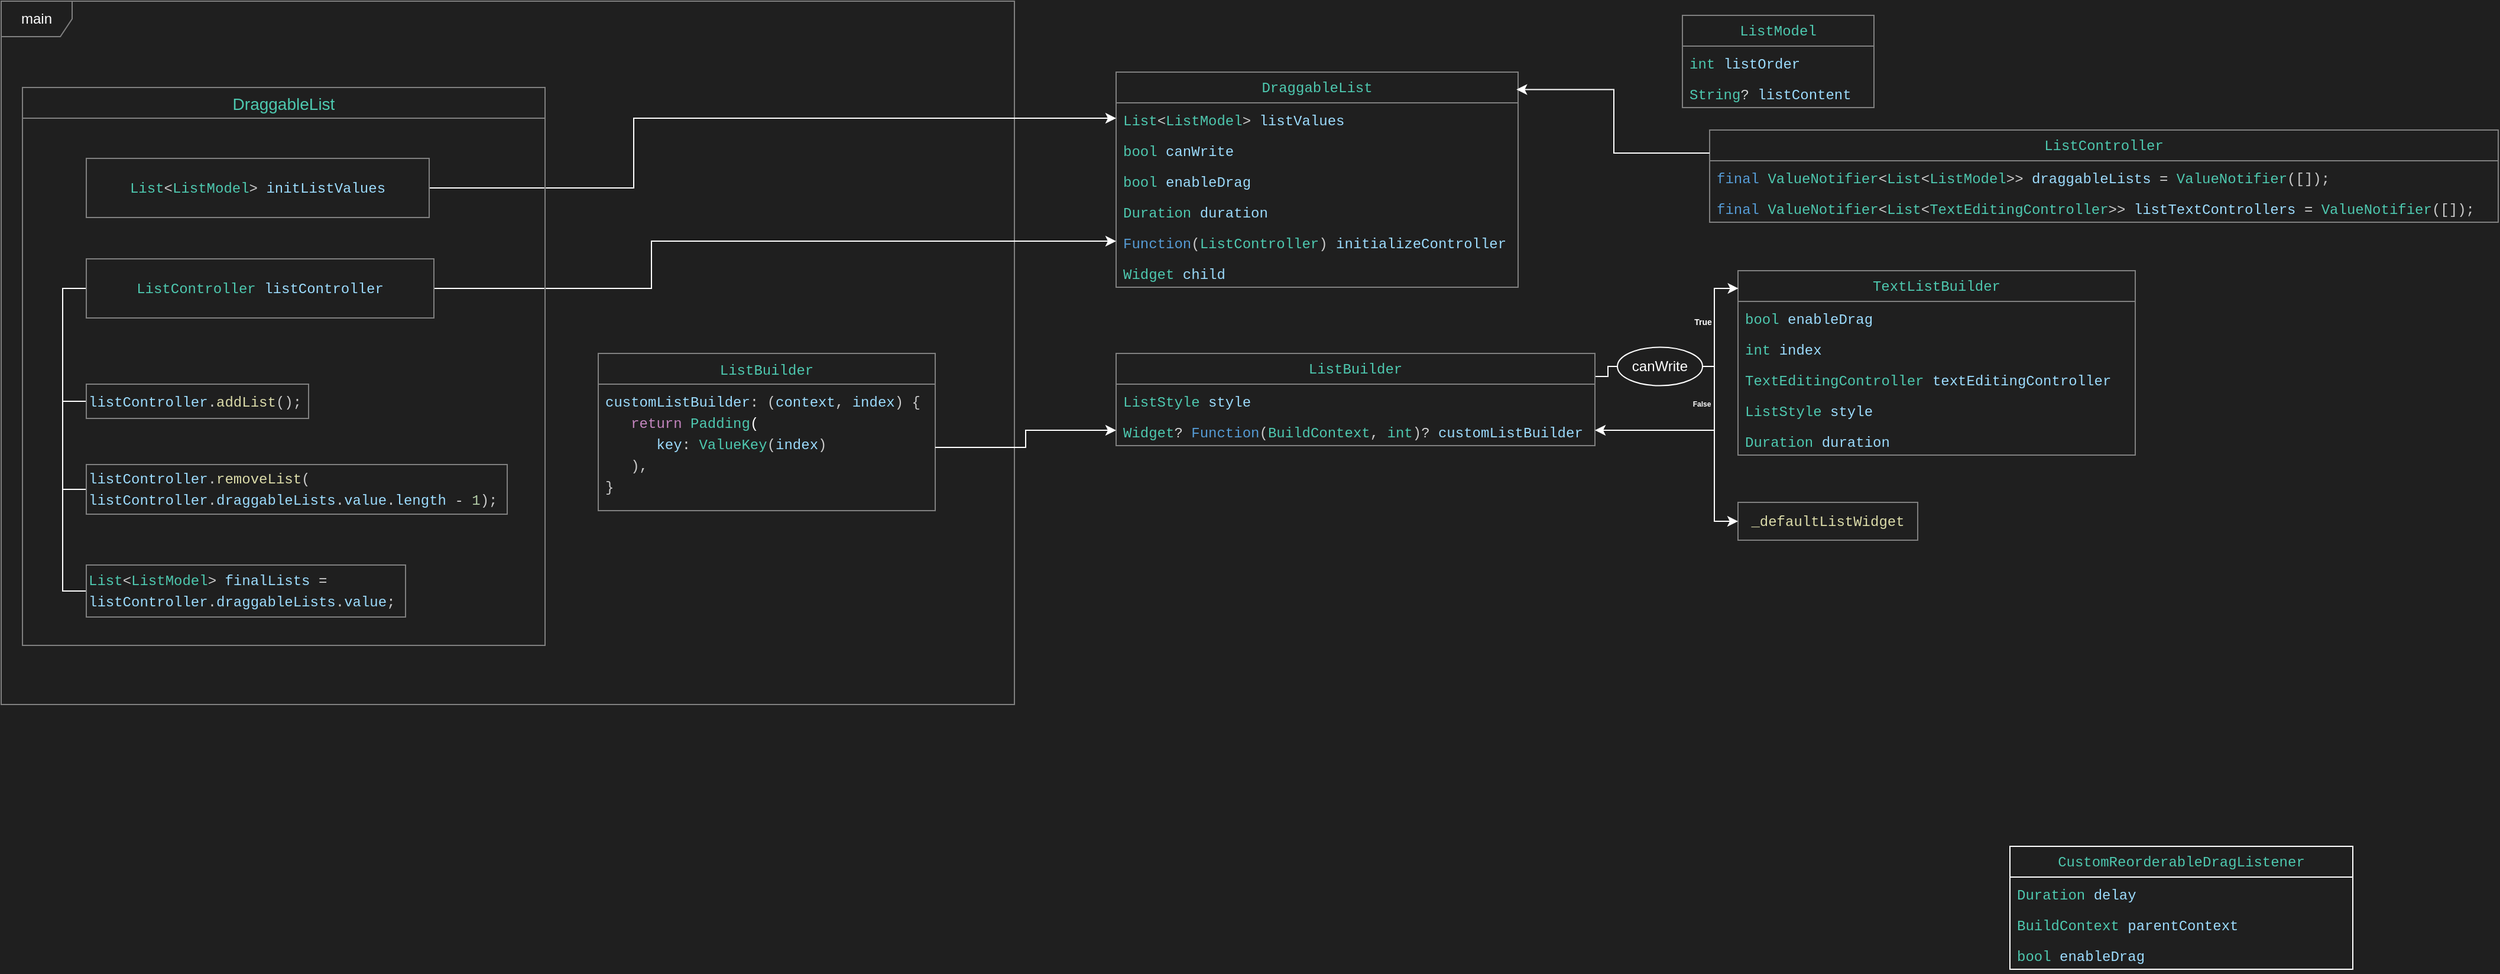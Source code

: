 <mxfile version="26.0.11">
  <diagram name="페이지-1" id="3EGuzrfkJuFash29iqZh">
    <mxGraphModel dx="2190" dy="864" grid="0" gridSize="10" guides="1" tooltips="1" connect="1" arrows="1" fold="1" page="1" pageScale="1" pageWidth="827" pageHeight="1169" background="light-dark(#1f1f1f, #121212)" math="0" shadow="0">
      <root>
        <mxCell id="0" />
        <mxCell id="1" parent="0" />
        <mxCell id="egEPkAXpUtNOVQftQJcz-23" value="&lt;div style=&quot;color: rgb(204, 204, 204); background-color: rgb(31, 31, 31); font-family: Menlo, Monaco, &amp;quot;Courier New&amp;quot;, monospace; line-height: 18px; white-space: pre;&quot;&gt;&lt;span style=&quot;color: #4ec9b0;&quot;&gt;DraggableList&lt;/span&gt;&lt;/div&gt;" style="swimlane;fontStyle=0;childLayout=stackLayout;horizontal=1;startSize=26;fillColor=none;horizontalStack=0;resizeParent=1;resizeParentMax=0;resizeLast=0;collapsible=1;marginBottom=0;whiteSpace=wrap;html=1;strokeColor=light-dark(#808080,#EDEDED);" parent="1" vertex="1">
          <mxGeometry x="547" y="87" width="340" height="182" as="geometry" />
        </mxCell>
        <mxCell id="egEPkAXpUtNOVQftQJcz-24" value="&lt;div style=&quot;color: rgb(204, 204, 204); background-color: rgb(31, 31, 31); font-family: Menlo, Monaco, &amp;quot;Courier New&amp;quot;, monospace; line-height: 18px; white-space: pre;&quot;&gt;&lt;span style=&quot;color: #4ec9b0;&quot;&gt;List&lt;/span&gt;&amp;lt;&lt;span style=&quot;color: #4ec9b0;&quot;&gt;ListModel&lt;/span&gt;&amp;gt; &lt;span style=&quot;color: #9cdcfe;&quot;&gt;listValues&lt;/span&gt;&lt;/div&gt;" style="text;strokeColor=none;fillColor=none;align=left;verticalAlign=top;spacingLeft=4;spacingRight=4;overflow=hidden;rotatable=0;points=[[0,0.5],[1,0.5]];portConstraint=eastwest;whiteSpace=wrap;html=1;" parent="egEPkAXpUtNOVQftQJcz-23" vertex="1">
          <mxGeometry y="26" width="340" height="26" as="geometry" />
        </mxCell>
        <mxCell id="egEPkAXpUtNOVQftQJcz-25" value="&lt;div style=&quot;color: rgb(204, 204, 204); background-color: rgb(31, 31, 31); font-family: Menlo, Monaco, &amp;quot;Courier New&amp;quot;, monospace; line-height: 18px; white-space: pre;&quot;&gt;&lt;span style=&quot;color: #4ec9b0;&quot;&gt;bool&lt;/span&gt; &lt;span style=&quot;color: #9cdcfe;&quot;&gt;canWrite&lt;/span&gt;&lt;/div&gt;" style="text;strokeColor=none;fillColor=none;align=left;verticalAlign=top;spacingLeft=4;spacingRight=4;overflow=hidden;rotatable=0;points=[[0,0.5],[1,0.5]];portConstraint=eastwest;whiteSpace=wrap;html=1;" parent="egEPkAXpUtNOVQftQJcz-23" vertex="1">
          <mxGeometry y="52" width="340" height="26" as="geometry" />
        </mxCell>
        <mxCell id="egEPkAXpUtNOVQftQJcz-29" value="&lt;div style=&quot;color: rgb(204, 204, 204); background-color: rgb(31, 31, 31); font-family: Menlo, Monaco, &amp;quot;Courier New&amp;quot;, monospace; line-height: 18px; white-space: pre;&quot;&gt;&lt;span style=&quot;color: rgb(78, 201, 176);&quot;&gt;bool&lt;/span&gt; &lt;span style=&quot;color: rgb(156, 220, 254);&quot;&gt;enableDrag&lt;/span&gt;&lt;/div&gt;" style="text;strokeColor=none;fillColor=none;align=left;verticalAlign=top;spacingLeft=4;spacingRight=4;overflow=hidden;rotatable=0;points=[[0,0.5],[1,0.5]];portConstraint=eastwest;whiteSpace=wrap;html=1;" parent="egEPkAXpUtNOVQftQJcz-23" vertex="1">
          <mxGeometry y="78" width="340" height="26" as="geometry" />
        </mxCell>
        <mxCell id="egEPkAXpUtNOVQftQJcz-28" value="&lt;div style=&quot;color: rgb(204, 204, 204); background-color: rgb(31, 31, 31); font-family: Menlo, Monaco, &amp;quot;Courier New&amp;quot;, monospace; line-height: 18px; white-space: pre;&quot;&gt;&lt;span style=&quot;color: rgb(78, 201, 176);&quot;&gt;Duration&lt;/span&gt; &lt;span style=&quot;color: rgb(156, 220, 254);&quot;&gt;duration&lt;/span&gt;&lt;/div&gt;" style="text;strokeColor=none;fillColor=none;align=left;verticalAlign=top;spacingLeft=4;spacingRight=4;overflow=hidden;rotatable=0;points=[[0,0.5],[1,0.5]];portConstraint=eastwest;whiteSpace=wrap;html=1;" parent="egEPkAXpUtNOVQftQJcz-23" vertex="1">
          <mxGeometry y="104" width="340" height="26" as="geometry" />
        </mxCell>
        <mxCell id="egEPkAXpUtNOVQftQJcz-32" value="&lt;div style=&quot;color: rgb(204, 204, 204); background-color: rgb(31, 31, 31); font-family: Menlo, Monaco, &amp;quot;Courier New&amp;quot;, monospace; line-height: 18px; white-space: pre;&quot;&gt;&lt;span style=&quot;color: #569cd6;&quot;&gt;Function&lt;/span&gt;(&lt;span style=&quot;color: #4ec9b0;&quot;&gt;ListController&lt;/span&gt;) &lt;span style=&quot;color: #9cdcfe;&quot;&gt;initializeController&lt;/span&gt;&lt;/div&gt;" style="text;strokeColor=none;fillColor=none;align=left;verticalAlign=top;spacingLeft=4;spacingRight=4;overflow=hidden;rotatable=0;points=[[0,0.5],[1,0.5]];portConstraint=eastwest;whiteSpace=wrap;html=1;" parent="egEPkAXpUtNOVQftQJcz-23" vertex="1">
          <mxGeometry y="130" width="340" height="26" as="geometry" />
        </mxCell>
        <mxCell id="egEPkAXpUtNOVQftQJcz-31" value="&lt;div style=&quot;color: rgb(204, 204, 204); background-color: rgb(31, 31, 31); font-family: Menlo, Monaco, &amp;quot;Courier New&amp;quot;, monospace; line-height: 18px; white-space: pre;&quot;&gt;&lt;span style=&quot;color: #4ec9b0;&quot;&gt;Widget&lt;/span&gt; &lt;span style=&quot;color: #9cdcfe;&quot;&gt;child&lt;/span&gt;&lt;/div&gt;" style="text;strokeColor=none;fillColor=none;align=left;verticalAlign=top;spacingLeft=4;spacingRight=4;overflow=hidden;rotatable=0;points=[[0,0.5],[1,0.5]];portConstraint=eastwest;whiteSpace=wrap;html=1;" parent="egEPkAXpUtNOVQftQJcz-23" vertex="1">
          <mxGeometry y="156" width="340" height="26" as="geometry" />
        </mxCell>
        <mxCell id="egEPkAXpUtNOVQftQJcz-34" value="&lt;div style=&quot;color: rgb(204, 204, 204); background-color: rgb(31, 31, 31); font-family: Menlo, Monaco, &amp;quot;Courier New&amp;quot;, monospace; line-height: 18px; white-space: pre;&quot;&gt;&lt;div style=&quot;line-height: 18px;&quot;&gt;&lt;span style=&quot;color: #4ec9b0;&quot;&gt;ListController&lt;/span&gt;&lt;/div&gt;&lt;/div&gt;" style="swimlane;fontStyle=0;childLayout=stackLayout;horizontal=1;startSize=26;fillColor=none;horizontalStack=0;resizeParent=1;resizeParentMax=0;resizeLast=0;collapsible=1;marginBottom=0;whiteSpace=wrap;html=1;strokeColor=light-dark(#808080,#EDEDED);" parent="1" vertex="1">
          <mxGeometry x="1049" y="136" width="667" height="78" as="geometry" />
        </mxCell>
        <mxCell id="egEPkAXpUtNOVQftQJcz-35" value="&lt;div style=&quot;color: rgb(204, 204, 204); background-color: rgb(31, 31, 31); font-family: Menlo, Monaco, &amp;quot;Courier New&amp;quot;, monospace; line-height: 18px; white-space: pre;&quot;&gt;&lt;div style=&quot;line-height: 18px;&quot;&gt;&lt;span style=&quot;color: #569cd6;&quot;&gt;final&lt;/span&gt; &lt;span style=&quot;color: #4ec9b0;&quot;&gt;ValueNotifier&lt;/span&gt;&amp;lt;&lt;span style=&quot;color: #4ec9b0;&quot;&gt;List&lt;/span&gt;&amp;lt;&lt;span style=&quot;color: #4ec9b0;&quot;&gt;ListModel&lt;/span&gt;&amp;gt;&amp;gt; &lt;span style=&quot;color: #9cdcfe;&quot;&gt;draggableLists&lt;/span&gt; &lt;span style=&quot;color: #d4d4d4;&quot;&gt;=&lt;/span&gt; &lt;span style=&quot;color: #4ec9b0;&quot;&gt;ValueNotifier&lt;/span&gt;([]);&lt;/div&gt;&lt;/div&gt;" style="text;strokeColor=none;fillColor=none;align=left;verticalAlign=top;spacingLeft=4;spacingRight=4;overflow=hidden;rotatable=0;points=[[0,0.5],[1,0.5]];portConstraint=eastwest;whiteSpace=wrap;html=1;" parent="egEPkAXpUtNOVQftQJcz-34" vertex="1">
          <mxGeometry y="26" width="667" height="26" as="geometry" />
        </mxCell>
        <mxCell id="egEPkAXpUtNOVQftQJcz-40" value="&lt;div style=&quot;color: rgb(204, 204, 204); background-color: rgb(31, 31, 31); font-family: Menlo, Monaco, &amp;quot;Courier New&amp;quot;, monospace; line-height: 18px; white-space: pre;&quot;&gt;&lt;div style=&quot;line-height: 18px;&quot;&gt;&lt;span style=&quot;color: #569cd6;&quot;&gt;final&lt;/span&gt; &lt;span style=&quot;color: #4ec9b0;&quot;&gt;ValueNotifier&lt;/span&gt;&amp;lt;&lt;span style=&quot;color: #4ec9b0;&quot;&gt;List&lt;/span&gt;&amp;lt;&lt;span style=&quot;color: #4ec9b0;&quot;&gt;TextEditingController&lt;/span&gt;&amp;gt;&amp;gt; &lt;span style=&quot;color: #9cdcfe;&quot;&gt;listTextControllers&lt;/span&gt; &lt;span style=&quot;color: #d4d4d4;&quot;&gt;=&lt;/span&gt; &lt;span style=&quot;color: #4ec9b0;&quot;&gt;ValueNotifier&lt;/span&gt;([]);&lt;/div&gt;&lt;/div&gt;" style="text;strokeColor=none;fillColor=none;align=left;verticalAlign=top;spacingLeft=4;spacingRight=4;overflow=hidden;rotatable=0;points=[[0,0.5],[1,0.5]];portConstraint=eastwest;whiteSpace=wrap;html=1;" parent="egEPkAXpUtNOVQftQJcz-34" vertex="1">
          <mxGeometry y="52" width="667" height="26" as="geometry" />
        </mxCell>
        <mxCell id="Crnecr3H5-sMlmbV3X7U-125" style="edgeStyle=orthogonalEdgeStyle;rounded=0;orthogonalLoop=1;jettySize=auto;html=1;exitX=1;exitY=0.25;exitDx=0;exitDy=0;entryX=0;entryY=0.5;entryDx=0;entryDy=0;strokeColor=#FFFFFF;endArrow=none;startFill=0;" edge="1" parent="1" source="Crnecr3H5-sMlmbV3X7U-1">
          <mxGeometry relative="1" as="geometry">
            <mxPoint x="975" y="336" as="targetPoint" />
            <Array as="points">
              <mxPoint x="963" y="344" />
              <mxPoint x="963" y="336" />
            </Array>
          </mxGeometry>
        </mxCell>
        <mxCell id="Crnecr3H5-sMlmbV3X7U-1" value="&lt;div style=&quot;background-color: rgb(31, 31, 31); font-family: Menlo, Monaco, &amp;quot;Courier New&amp;quot;, monospace; line-height: 18px; white-space: pre; color: rgb(204, 204, 204);&quot;&gt;&lt;font color=&quot;#4ec9b0&quot;&gt;ListBuilder&lt;/font&gt;&lt;/div&gt;" style="swimlane;fontStyle=0;childLayout=stackLayout;horizontal=1;startSize=26;fillColor=none;horizontalStack=0;resizeParent=1;resizeParentMax=0;resizeLast=0;collapsible=1;marginBottom=0;whiteSpace=wrap;html=1;strokeColor=light-dark(#808080,#EDEDED);" vertex="1" parent="1">
          <mxGeometry x="547" y="325" width="405" height="78" as="geometry" />
        </mxCell>
        <mxCell id="Crnecr3H5-sMlmbV3X7U-2" value="&lt;div style=&quot;color: rgb(204, 204, 204); background-color: rgb(31, 31, 31); font-family: Menlo, Monaco, &amp;quot;Courier New&amp;quot;, monospace; line-height: 18px; white-space: pre;&quot;&gt;&lt;div style=&quot;line-height: 18px;&quot;&gt;&lt;span style=&quot;color: #4ec9b0;&quot;&gt;ListStyle&lt;/span&gt; &lt;span style=&quot;color: #9cdcfe;&quot;&gt;style&lt;/span&gt;&lt;/div&gt;&lt;/div&gt;" style="text;strokeColor=none;fillColor=none;align=left;verticalAlign=top;spacingLeft=4;spacingRight=4;overflow=hidden;rotatable=0;points=[[0,0.5],[1,0.5]];portConstraint=eastwest;whiteSpace=wrap;html=1;" vertex="1" parent="Crnecr3H5-sMlmbV3X7U-1">
          <mxGeometry y="26" width="405" height="26" as="geometry" />
        </mxCell>
        <mxCell id="Crnecr3H5-sMlmbV3X7U-3" value="&lt;div style=&quot;color: rgb(204, 204, 204); background-color: rgb(31, 31, 31); font-family: Menlo, Monaco, &amp;quot;Courier New&amp;quot;, monospace; line-height: 18px; white-space: pre;&quot;&gt;&lt;div style=&quot;line-height: 18px;&quot;&gt;&lt;span style=&quot;color: #4ec9b0;&quot;&gt;Widget&lt;/span&gt;&lt;span style=&quot;color: #d4d4d4;&quot;&gt;?&lt;/span&gt; &lt;span style=&quot;color: #569cd6;&quot;&gt;Function&lt;/span&gt;(&lt;span style=&quot;color: #4ec9b0;&quot;&gt;BuildContext&lt;/span&gt;, &lt;span style=&quot;color: #4ec9b0;&quot;&gt;int&lt;/span&gt;)&lt;span style=&quot;color: #d4d4d4;&quot;&gt;?&lt;/span&gt; &lt;span style=&quot;color: #9cdcfe;&quot;&gt;customListBuilder&lt;/span&gt;&lt;/div&gt;&lt;/div&gt;" style="text;strokeColor=none;fillColor=none;align=left;verticalAlign=top;spacingLeft=4;spacingRight=4;overflow=hidden;rotatable=0;points=[[0,0.5],[1,0.5]];portConstraint=eastwest;whiteSpace=wrap;html=1;" vertex="1" parent="Crnecr3H5-sMlmbV3X7U-1">
          <mxGeometry y="52" width="405" height="26" as="geometry" />
        </mxCell>
        <mxCell id="Crnecr3H5-sMlmbV3X7U-8" value="&lt;div style=&quot;background-color: rgb(31, 31, 31); font-family: Menlo, Monaco, &amp;quot;Courier New&amp;quot;, monospace; line-height: 18px; white-space: pre; color: rgb(204, 204, 204);&quot;&gt;&lt;div style=&quot;line-height: 18px;&quot;&gt;&lt;span style=&quot;color: #4ec9b0;&quot;&gt;TextListBuilder&lt;/span&gt;&lt;/div&gt;&lt;/div&gt;" style="swimlane;fontStyle=0;childLayout=stackLayout;horizontal=1;startSize=26;fillColor=none;horizontalStack=0;resizeParent=1;resizeParentMax=0;resizeLast=0;collapsible=1;marginBottom=0;whiteSpace=wrap;html=1;strokeColor=light-dark(#808080,#EDEDED);" vertex="1" parent="1">
          <mxGeometry x="1073" y="255" width="336" height="156" as="geometry" />
        </mxCell>
        <mxCell id="Crnecr3H5-sMlmbV3X7U-9" value="&lt;div style=&quot;color: rgb(204, 204, 204); background-color: rgb(31, 31, 31); font-family: Menlo, Monaco, &amp;quot;Courier New&amp;quot;, monospace; line-height: 18px; white-space: pre;&quot;&gt;&lt;div style=&quot;line-height: 18px;&quot;&gt;&lt;div style=&quot;line-height: 18px;&quot;&gt;&lt;span style=&quot;color: #4ec9b0;&quot;&gt;bool&lt;/span&gt; &lt;span style=&quot;color: #9cdcfe;&quot;&gt;enableDrag&lt;/span&gt;&lt;/div&gt;&lt;/div&gt;&lt;/div&gt;" style="text;strokeColor=none;fillColor=none;align=left;verticalAlign=top;spacingLeft=4;spacingRight=4;overflow=hidden;rotatable=0;points=[[0,0.5],[1,0.5]];portConstraint=eastwest;whiteSpace=wrap;html=1;" vertex="1" parent="Crnecr3H5-sMlmbV3X7U-8">
          <mxGeometry y="26" width="336" height="26" as="geometry" />
        </mxCell>
        <mxCell id="Crnecr3H5-sMlmbV3X7U-12" value="&lt;div style=&quot;color: rgb(204, 204, 204); background-color: rgb(31, 31, 31); font-family: Menlo, Monaco, &amp;quot;Courier New&amp;quot;, monospace; line-height: 18px; white-space: pre;&quot;&gt;&lt;span style=&quot;color: #4ec9b0;&quot;&gt;int&lt;/span&gt; &lt;span style=&quot;color: #9cdcfe;&quot;&gt;index&lt;/span&gt;&lt;/div&gt;" style="text;strokeColor=none;fillColor=none;align=left;verticalAlign=top;spacingLeft=4;spacingRight=4;overflow=hidden;rotatable=0;points=[[0,0.5],[1,0.5]];portConstraint=eastwest;whiteSpace=wrap;html=1;" vertex="1" parent="Crnecr3H5-sMlmbV3X7U-8">
          <mxGeometry y="52" width="336" height="26" as="geometry" />
        </mxCell>
        <mxCell id="Crnecr3H5-sMlmbV3X7U-11" value="&lt;div style=&quot;color: rgb(204, 204, 204); background-color: rgb(31, 31, 31); font-family: Menlo, Monaco, &amp;quot;Courier New&amp;quot;, monospace; line-height: 18px; white-space: pre;&quot;&gt;&lt;span style=&quot;color: #4ec9b0;&quot;&gt;TextEditingController&lt;/span&gt; &lt;span style=&quot;color: #9cdcfe;&quot;&gt;textEditingController&lt;/span&gt;&lt;/div&gt;" style="text;strokeColor=none;fillColor=none;align=left;verticalAlign=top;spacingLeft=4;spacingRight=4;overflow=hidden;rotatable=0;points=[[0,0.5],[1,0.5]];portConstraint=eastwest;whiteSpace=wrap;html=1;" vertex="1" parent="Crnecr3H5-sMlmbV3X7U-8">
          <mxGeometry y="78" width="336" height="26" as="geometry" />
        </mxCell>
        <mxCell id="Crnecr3H5-sMlmbV3X7U-13" value="&lt;div style=&quot;color: rgb(204, 204, 204); background-color: rgb(31, 31, 31); font-family: Menlo, Monaco, &amp;quot;Courier New&amp;quot;, monospace; line-height: 18px; white-space: pre;&quot;&gt;&lt;span style=&quot;color: #4ec9b0;&quot;&gt;ListStyle&lt;/span&gt; &lt;span style=&quot;color: #9cdcfe;&quot;&gt;style&lt;/span&gt;&lt;/div&gt;" style="text;strokeColor=none;fillColor=none;align=left;verticalAlign=top;spacingLeft=4;spacingRight=4;overflow=hidden;rotatable=0;points=[[0,0.5],[1,0.5]];portConstraint=eastwest;whiteSpace=wrap;html=1;" vertex="1" parent="Crnecr3H5-sMlmbV3X7U-8">
          <mxGeometry y="104" width="336" height="26" as="geometry" />
        </mxCell>
        <mxCell id="Crnecr3H5-sMlmbV3X7U-10" value="&lt;div style=&quot;color: rgb(204, 204, 204); background-color: rgb(31, 31, 31); font-family: Menlo, Monaco, &amp;quot;Courier New&amp;quot;, monospace; line-height: 18px; white-space: pre;&quot;&gt;&lt;div style=&quot;line-height: 18px;&quot;&gt;&lt;div style=&quot;line-height: 18px;&quot;&gt;&lt;span style=&quot;color: #4ec9b0;&quot;&gt;Duration&lt;/span&gt; &lt;span style=&quot;color: #9cdcfe;&quot;&gt;duration&lt;/span&gt;&lt;/div&gt;&lt;/div&gt;&lt;/div&gt;" style="text;strokeColor=none;fillColor=none;align=left;verticalAlign=top;spacingLeft=4;spacingRight=4;overflow=hidden;rotatable=0;points=[[0,0.5],[1,0.5]];portConstraint=eastwest;whiteSpace=wrap;html=1;" vertex="1" parent="Crnecr3H5-sMlmbV3X7U-8">
          <mxGeometry y="130" width="336" height="26" as="geometry" />
        </mxCell>
        <mxCell id="Crnecr3H5-sMlmbV3X7U-17" value="&lt;span style=&quot;color: rgb(220, 220, 170); font-family: Menlo, Monaco, &amp;quot;Courier New&amp;quot;, monospace; white-space: pre; background-color: rgb(31, 31, 31);&quot;&gt;_defaultListWidget&lt;/span&gt;" style="html=1;whiteSpace=wrap;strokeColor=light-dark(#808080,#EDEDED);fillColor=light-dark(#1f1f1f, #ededed);" vertex="1" parent="1">
          <mxGeometry x="1073" y="451" width="152" height="32" as="geometry" />
        </mxCell>
        <mxCell id="Crnecr3H5-sMlmbV3X7U-18" value="&lt;div style=&quot;background-color: rgb(31, 31, 31); font-family: Menlo, Monaco, &amp;quot;Courier New&amp;quot;, monospace; line-height: 18px; white-space: pre; color: rgb(204, 204, 204);&quot;&gt;&lt;div style=&quot;line-height: 18px;&quot;&gt;&lt;span style=&quot;color: #4ec9b0;&quot;&gt;ListModel&lt;/span&gt;&lt;/div&gt;&lt;/div&gt;" style="swimlane;fontStyle=0;childLayout=stackLayout;horizontal=1;startSize=26;fillColor=none;horizontalStack=0;resizeParent=1;resizeParentMax=0;resizeLast=0;collapsible=1;marginBottom=0;whiteSpace=wrap;html=1;strokeColor=light-dark(#808080,#EDEDED);" vertex="1" parent="1">
          <mxGeometry x="1026" y="39" width="162" height="78" as="geometry" />
        </mxCell>
        <mxCell id="Crnecr3H5-sMlmbV3X7U-19" value="&lt;div style=&quot;color: rgb(204, 204, 204); background-color: rgb(31, 31, 31); font-family: Menlo, Monaco, &amp;quot;Courier New&amp;quot;, monospace; line-height: 18px; white-space: pre;&quot;&gt;&lt;div style=&quot;line-height: 18px;&quot;&gt;&lt;div style=&quot;line-height: 18px;&quot;&gt;&lt;span style=&quot;color: #4ec9b0;&quot;&gt;int&lt;/span&gt; &lt;span style=&quot;color: #9cdcfe;&quot;&gt;listOrder&lt;/span&gt;&lt;/div&gt;&lt;/div&gt;&lt;/div&gt;" style="text;strokeColor=none;fillColor=none;align=left;verticalAlign=top;spacingLeft=4;spacingRight=4;overflow=hidden;rotatable=0;points=[[0,0.5],[1,0.5]];portConstraint=eastwest;whiteSpace=wrap;html=1;" vertex="1" parent="Crnecr3H5-sMlmbV3X7U-18">
          <mxGeometry y="26" width="162" height="26" as="geometry" />
        </mxCell>
        <mxCell id="Crnecr3H5-sMlmbV3X7U-20" value="&lt;div style=&quot;color: rgb(204, 204, 204); background-color: rgb(31, 31, 31); font-family: Menlo, Monaco, &amp;quot;Courier New&amp;quot;, monospace; line-height: 18px; white-space: pre;&quot;&gt;&lt;div style=&quot;line-height: 18px;&quot;&gt;&lt;div style=&quot;line-height: 18px;&quot;&gt;&lt;span style=&quot;color: #4ec9b0;&quot;&gt;String&lt;/span&gt;&lt;span style=&quot;color: #d4d4d4;&quot;&gt;?&lt;/span&gt; &lt;span style=&quot;color: #9cdcfe;&quot;&gt;listContent&lt;/span&gt;&lt;/div&gt;&lt;/div&gt;&lt;/div&gt;" style="text;strokeColor=none;fillColor=none;align=left;verticalAlign=top;spacingLeft=4;spacingRight=4;overflow=hidden;rotatable=0;points=[[0,0.5],[1,0.5]];portConstraint=eastwest;whiteSpace=wrap;html=1;" vertex="1" parent="Crnecr3H5-sMlmbV3X7U-18">
          <mxGeometry y="52" width="162" height="26" as="geometry" />
        </mxCell>
        <mxCell id="Crnecr3H5-sMlmbV3X7U-21" value="&lt;div style=&quot;background-color: rgb(31, 31, 31); font-family: Menlo, Monaco, &amp;quot;Courier New&amp;quot;, monospace; line-height: 18px; white-space: pre; color: rgb(204, 204, 204);&quot;&gt;&lt;div style=&quot;line-height: 18px;&quot;&gt;&lt;span style=&quot;color: #4ec9b0;&quot;&gt;CustomReorderableDragListener&lt;/span&gt;&lt;/div&gt;&lt;/div&gt;" style="swimlane;fontStyle=0;childLayout=stackLayout;horizontal=1;startSize=26;fillColor=none;horizontalStack=0;resizeParent=1;resizeParentMax=0;resizeLast=0;collapsible=1;marginBottom=0;whiteSpace=wrap;html=1;strokeColor=light-dark(#ffffff, #ededed);" vertex="1" parent="1">
          <mxGeometry x="1303" y="742" width="290" height="104" as="geometry" />
        </mxCell>
        <mxCell id="Crnecr3H5-sMlmbV3X7U-22" value="&lt;div style=&quot;color: rgb(204, 204, 204); background-color: rgb(31, 31, 31); font-family: Menlo, Monaco, &amp;quot;Courier New&amp;quot;, monospace; line-height: 18px; white-space: pre;&quot;&gt;&lt;div style=&quot;line-height: 18px;&quot;&gt;&lt;div style=&quot;line-height: 18px;&quot;&gt;&lt;span style=&quot;color: #4ec9b0;&quot;&gt;Duration&lt;/span&gt; &lt;span style=&quot;color: #9cdcfe;&quot;&gt;delay&lt;/span&gt;&lt;/div&gt;&lt;/div&gt;&lt;/div&gt;" style="text;strokeColor=none;fillColor=none;align=left;verticalAlign=top;spacingLeft=4;spacingRight=4;overflow=hidden;rotatable=0;points=[[0,0.5],[1,0.5]];portConstraint=eastwest;whiteSpace=wrap;html=1;" vertex="1" parent="Crnecr3H5-sMlmbV3X7U-21">
          <mxGeometry y="26" width="290" height="26" as="geometry" />
        </mxCell>
        <mxCell id="Crnecr3H5-sMlmbV3X7U-24" value="&lt;div style=&quot;color: rgb(204, 204, 204); background-color: rgb(31, 31, 31); font-family: Menlo, Monaco, &amp;quot;Courier New&amp;quot;, monospace; line-height: 18px; white-space: pre;&quot;&gt;&lt;span style=&quot;color: #4ec9b0;&quot;&gt;BuildContext&lt;/span&gt; &lt;span style=&quot;color: #9cdcfe;&quot;&gt;parentContext&lt;/span&gt;&lt;/div&gt;" style="text;strokeColor=none;fillColor=none;align=left;verticalAlign=top;spacingLeft=4;spacingRight=4;overflow=hidden;rotatable=0;points=[[0,0.5],[1,0.5]];portConstraint=eastwest;whiteSpace=wrap;html=1;" vertex="1" parent="Crnecr3H5-sMlmbV3X7U-21">
          <mxGeometry y="52" width="290" height="26" as="geometry" />
        </mxCell>
        <mxCell id="Crnecr3H5-sMlmbV3X7U-23" value="&lt;div style=&quot;color: rgb(204, 204, 204); background-color: rgb(31, 31, 31); font-family: Menlo, Monaco, &amp;quot;Courier New&amp;quot;, monospace; line-height: 18px; white-space: pre;&quot;&gt;&lt;div style=&quot;line-height: 18px;&quot;&gt;&lt;div style=&quot;line-height: 18px;&quot;&gt;&lt;span style=&quot;color: #4ec9b0;&quot;&gt;bool&lt;/span&gt; &lt;span style=&quot;color: #9cdcfe;&quot;&gt;enableDrag&lt;/span&gt;&lt;/div&gt;&lt;/div&gt;&lt;/div&gt;" style="text;strokeColor=none;fillColor=none;align=left;verticalAlign=top;spacingLeft=4;spacingRight=4;overflow=hidden;rotatable=0;points=[[0,0.5],[1,0.5]];portConstraint=eastwest;whiteSpace=wrap;html=1;" vertex="1" parent="Crnecr3H5-sMlmbV3X7U-21">
          <mxGeometry y="78" width="290" height="26" as="geometry" />
        </mxCell>
        <mxCell id="Crnecr3H5-sMlmbV3X7U-28" value="&lt;font style=&quot;color: light-dark(rgb(255, 255, 255), rgb(237, 237, 237));&quot;&gt;main&lt;/font&gt;" style="shape=umlFrame;whiteSpace=wrap;html=1;pointerEvents=0;strokeColor=light-dark(#808080,#EDEDED);fillColor=light-dark(#1f1f1f, #ededed);" vertex="1" parent="1">
          <mxGeometry x="-396" y="27" width="857" height="595" as="geometry" />
        </mxCell>
        <mxCell id="Crnecr3H5-sMlmbV3X7U-47" value="&lt;span style=&quot;color: rgb(78, 201, 176); font-family: Menlo, Monaco, &amp;quot;Courier New&amp;quot;, monospace; font-weight: 400; white-space: pre; background-color: rgb(31, 31, 31);&quot;&gt;ListBuilder&lt;/span&gt;" style="swimlane;fontStyle=1;align=center;verticalAlign=top;childLayout=stackLayout;horizontal=1;startSize=26;horizontalStack=0;resizeParent=1;resizeParentMax=0;resizeLast=0;collapsible=1;marginBottom=0;whiteSpace=wrap;html=1;fillColor=light-dark(#1f1f1f, #ededed);strokeColor=light-dark(#808080,#EDEDED);" vertex="1" parent="1">
          <mxGeometry x="109" y="325" width="285" height="133" as="geometry" />
        </mxCell>
        <mxCell id="Crnecr3H5-sMlmbV3X7U-48" value="&lt;div style=&quot;font-family: Menlo, Monaco, &amp;quot;Courier New&amp;quot;, monospace; white-space: pre; background-color: rgb(31, 31, 31);&quot;&gt;&lt;div style=&quot;line-height: 18px;&quot;&gt;&lt;div style=&quot;color: light-dark(rgb(204, 204, 204), rgb(62, 62, 62));&quot;&gt;&lt;span style=&quot;color: rgb(156, 220, 254);&quot;&gt;customListBuilder&lt;/span&gt;&lt;span style=&quot;color: rgb(212, 212, 212);&quot;&gt;:&lt;/span&gt; (&lt;span style=&quot;color: rgb(156, 220, 254);&quot;&gt;context&lt;/span&gt;, &lt;span style=&quot;color: rgb(156, 220, 254);&quot;&gt;index&lt;/span&gt;) {&lt;/div&gt;&lt;div style=&quot;&quot;&gt;&lt;font color=&quot;#cccccc&quot;&gt;   &lt;/font&gt;&lt;span style=&quot;color: rgb(197, 134, 192);&quot;&gt;return&lt;/span&gt;&lt;font style=&quot;color: rgb(255, 255, 255);&quot;&gt; &lt;/font&gt;&lt;span style=&quot;color: rgb(78, 201, 176);&quot;&gt;Padding&lt;/span&gt;&lt;span style=&quot;color: rgb(78, 201, 176);&quot;&gt;&lt;font style=&quot;color: rgb(255, 255, 255);&quot;&gt;(&lt;/font&gt;&lt;/span&gt;&lt;/div&gt;&lt;div style=&quot;color: light-dark(rgb(204, 204, 204), rgb(62, 62, 62));&quot;&gt;&lt;span style=&quot;color: rgb(156, 220, 254);&quot;&gt;      key&lt;/span&gt;&lt;span style=&quot;color: rgb(212, 212, 212);&quot;&gt;:&lt;/span&gt; &lt;span style=&quot;color: rgb(78, 201, 176);&quot;&gt;ValueKey&lt;/span&gt;(&lt;span style=&quot;color: rgb(156, 220, 254);&quot;&gt;index&lt;/span&gt;)&lt;br&gt;   ),&lt;br&gt;}&lt;/div&gt;&lt;/div&gt;&lt;/div&gt;" style="text;strokeColor=none;fillColor=none;align=left;verticalAlign=top;spacingLeft=4;spacingRight=4;overflow=hidden;rotatable=0;points=[[0,0.5],[1,0.5]];portConstraint=eastwest;whiteSpace=wrap;html=1;" vertex="1" parent="Crnecr3H5-sMlmbV3X7U-47">
          <mxGeometry y="26" width="285" height="107" as="geometry" />
        </mxCell>
        <mxCell id="Crnecr3H5-sMlmbV3X7U-71" style="edgeStyle=orthogonalEdgeStyle;rounded=0;orthogonalLoop=1;jettySize=auto;html=1;exitX=0;exitY=0.5;exitDx=0;exitDy=0;entryX=0;entryY=0.5;entryDx=0;entryDy=0;strokeColor=light-dark(#ffffff, #ededed);endArrow=none;startFill=0;" edge="1" parent="1" source="Crnecr3H5-sMlmbV3X7U-53" target="Crnecr3H5-sMlmbV3X7U-64">
          <mxGeometry relative="1" as="geometry" />
        </mxCell>
        <mxCell id="Crnecr3H5-sMlmbV3X7U-72" style="edgeStyle=orthogonalEdgeStyle;rounded=0;orthogonalLoop=1;jettySize=auto;html=1;exitX=0;exitY=0.5;exitDx=0;exitDy=0;entryX=0;entryY=0.5;entryDx=0;entryDy=0;strokeColor=light-dark(#ffffff, #ededed);endArrow=none;startFill=0;" edge="1" parent="1" source="Crnecr3H5-sMlmbV3X7U-53" target="Crnecr3H5-sMlmbV3X7U-63">
          <mxGeometry relative="1" as="geometry" />
        </mxCell>
        <mxCell id="Crnecr3H5-sMlmbV3X7U-73" style="edgeStyle=orthogonalEdgeStyle;rounded=0;orthogonalLoop=1;jettySize=auto;html=1;exitX=0;exitY=0.5;exitDx=0;exitDy=0;entryX=0;entryY=0.5;entryDx=0;entryDy=0;strokeColor=#FFFFFF;endArrow=none;startFill=0;" edge="1" parent="1" source="Crnecr3H5-sMlmbV3X7U-53" target="Crnecr3H5-sMlmbV3X7U-65">
          <mxGeometry relative="1" as="geometry" />
        </mxCell>
        <mxCell id="Crnecr3H5-sMlmbV3X7U-90" style="edgeStyle=orthogonalEdgeStyle;rounded=0;orthogonalLoop=1;jettySize=auto;html=1;exitX=1;exitY=0.5;exitDx=0;exitDy=0;entryX=0;entryY=0.5;entryDx=0;entryDy=0;strokeColor=light-dark(#ffffff, #ededed);" edge="1" parent="1" source="Crnecr3H5-sMlmbV3X7U-53" target="egEPkAXpUtNOVQftQJcz-32">
          <mxGeometry relative="1" as="geometry">
            <Array as="points">
              <mxPoint x="154" y="270" />
              <mxPoint x="154" y="230" />
            </Array>
          </mxGeometry>
        </mxCell>
        <mxCell id="Crnecr3H5-sMlmbV3X7U-53" value="&lt;div style=&quot;color: rgb(204, 204, 204); background-color: rgb(31, 31, 31); font-family: Menlo, Monaco, &amp;quot;Courier New&amp;quot;, monospace; line-height: 18px; white-space: pre;&quot;&gt;&lt;span style=&quot;color: rgb(78, 201, 176);&quot;&gt;ListController&lt;/span&gt; &lt;span style=&quot;color: rgb(156, 220, 254);&quot;&gt;listController&lt;/span&gt;&lt;/div&gt;" style="html=1;whiteSpace=wrap;fillColor=light-dark(#1f1f1f, #ededed);strokeColor=light-dark(#808080,#EDEDED);" vertex="1" parent="1">
          <mxGeometry x="-324" y="245" width="294" height="50" as="geometry" />
        </mxCell>
        <mxCell id="Crnecr3H5-sMlmbV3X7U-89" style="edgeStyle=orthogonalEdgeStyle;rounded=0;orthogonalLoop=1;jettySize=auto;html=1;exitX=1;exitY=0.5;exitDx=0;exitDy=0;entryX=0;entryY=0.5;entryDx=0;entryDy=0;strokeColor=light-dark(#ffffff, #ededed);" edge="1" parent="1" source="Crnecr3H5-sMlmbV3X7U-54" target="egEPkAXpUtNOVQftQJcz-24">
          <mxGeometry relative="1" as="geometry">
            <mxPoint x="531" y="147.667" as="targetPoint" />
            <Array as="points">
              <mxPoint x="139" y="185" />
              <mxPoint x="139" y="126" />
            </Array>
          </mxGeometry>
        </mxCell>
        <mxCell id="Crnecr3H5-sMlmbV3X7U-54" value="&lt;div style=&quot;color: rgb(204, 204, 204); background-color: rgb(31, 31, 31); font-family: Menlo, Monaco, &amp;quot;Courier New&amp;quot;, monospace; line-height: 18px; white-space: pre;&quot;&gt;&lt;div style=&quot;line-height: 18px;&quot;&gt;&lt;span style=&quot;color: rgb(78, 201, 176);&quot;&gt;List&lt;/span&gt;&amp;lt;&lt;span style=&quot;color: rgb(78, 201, 176);&quot;&gt;ListModel&lt;/span&gt;&amp;gt; &lt;span style=&quot;color: rgb(156, 220, 254); background-color: light-dark(rgb(31, 31, 31), rgb(210, 210, 210));&quot;&gt;initListValues&lt;/span&gt;&lt;/div&gt;&lt;/div&gt;" style="html=1;whiteSpace=wrap;fillColor=light-dark(#1f1f1f, #ededed);strokeColor=light-dark(#808080,#EDEDED);" vertex="1" parent="1">
          <mxGeometry x="-324" y="160" width="290" height="50" as="geometry" />
        </mxCell>
        <mxCell id="Crnecr3H5-sMlmbV3X7U-63" value="&lt;div style=&quot;color: rgb(204, 204, 204); background-color: rgb(31, 31, 31); font-family: Menlo, Monaco, &amp;quot;Courier New&amp;quot;, monospace; line-height: 18px; white-space: pre;&quot;&gt;&lt;div style=&quot;line-height: 18px;&quot;&gt;&lt;span style=&quot;color: rgb(156, 220, 254);&quot;&gt;listController&lt;/span&gt;.&lt;span style=&quot;color: rgb(220, 220, 170);&quot;&gt;addList&lt;/span&gt;();&lt;/div&gt;&lt;/div&gt;" style="html=1;whiteSpace=wrap;fillColor=light-dark(#1f1f1f, #ededed);strokeColor=light-dark(#808080,#EDEDED);align=left;" vertex="1" parent="1">
          <mxGeometry x="-324" y="351" width="188" height="29" as="geometry" />
        </mxCell>
        <mxCell id="Crnecr3H5-sMlmbV3X7U-64" value="&lt;div style=&quot;color: rgb(204, 204, 204); background-color: rgb(31, 31, 31); font-family: Menlo, Monaco, &amp;quot;Courier New&amp;quot;, monospace; line-height: 18px; white-space: pre;&quot;&gt;&lt;div style=&quot;line-height: 18px;&quot;&gt;&lt;div&gt;&lt;span style=&quot;color: rgb(156, 220, 254);&quot;&gt;listController&lt;/span&gt;.&lt;span style=&quot;color: rgb(220, 220, 170);&quot;&gt;removeList&lt;/span&gt;(&lt;/div&gt;&lt;div&gt;&lt;span style=&quot;color: rgb(156, 220, 254);&quot;&gt;listController&lt;/span&gt;.&lt;span style=&quot;color: rgb(156, 220, 254);&quot;&gt;draggableLists&lt;/span&gt;.&lt;span style=&quot;color: rgb(156, 220, 254);&quot;&gt;value&lt;/span&gt;.&lt;span style=&quot;color: rgb(156, 220, 254);&quot;&gt;length&lt;/span&gt; &lt;span style=&quot;color: rgb(212, 212, 212);&quot;&gt;-&lt;/span&gt; &lt;span style=&quot;color: rgb(181, 206, 168);&quot;&gt;1&lt;/span&gt;);&lt;/div&gt;&lt;/div&gt;&lt;/div&gt;" style="html=1;whiteSpace=wrap;fillColor=light-dark(#1f1f1f, #ededed);strokeColor=light-dark(#808080,#EDEDED);align=left;" vertex="1" parent="1">
          <mxGeometry x="-324" y="419" width="356" height="42" as="geometry" />
        </mxCell>
        <mxCell id="Crnecr3H5-sMlmbV3X7U-65" value="&lt;div style=&quot;color: rgb(204, 204, 204); background-color: rgb(31, 31, 31); font-family: Menlo, Monaco, &amp;quot;Courier New&amp;quot;, monospace; line-height: 18px; white-space: pre;&quot;&gt;&lt;div style=&quot;line-height: 18px;&quot;&gt;&lt;div style=&quot;line-height: 18px;&quot;&gt;&lt;div&gt;&lt;span style=&quot;color: rgb(78, 201, 176);&quot;&gt;List&lt;/span&gt;&amp;lt;&lt;span style=&quot;color: rgb(78, 201, 176);&quot;&gt;ListModel&lt;/span&gt;&amp;gt; &lt;span style=&quot;color: rgb(156, 220, 254);&quot;&gt;finalLists&lt;/span&gt; &lt;span style=&quot;color: rgb(212, 212, 212);&quot;&gt;= &lt;/span&gt;&lt;/div&gt;&lt;div&gt;&lt;span style=&quot;background-color: light-dark(rgb(31, 31, 31), rgb(210, 210, 210)); color: rgb(156, 220, 254);&quot;&gt;listController&lt;/span&gt;&lt;span style=&quot;background-color: light-dark(rgb(31, 31, 31), rgb(210, 210, 210)); color: light-dark(rgb(204, 204, 204), rgb(62, 62, 62));&quot;&gt;.&lt;/span&gt;&lt;span style=&quot;background-color: light-dark(rgb(31, 31, 31), rgb(210, 210, 210)); color: rgb(156, 220, 254);&quot;&gt;draggableLists&lt;/span&gt;&lt;span style=&quot;background-color: light-dark(rgb(31, 31, 31), rgb(210, 210, 210)); color: light-dark(rgb(204, 204, 204), rgb(62, 62, 62));&quot;&gt;.&lt;/span&gt;&lt;span style=&quot;background-color: light-dark(rgb(31, 31, 31), rgb(210, 210, 210)); color: rgb(156, 220, 254);&quot;&gt;value&lt;/span&gt;&lt;span style=&quot;background-color: light-dark(rgb(31, 31, 31), rgb(210, 210, 210)); color: light-dark(rgb(204, 204, 204), rgb(62, 62, 62));&quot;&gt;;&lt;/span&gt;&lt;/div&gt;&lt;/div&gt;&lt;/div&gt;&lt;/div&gt;" style="html=1;whiteSpace=wrap;fillColor=light-dark(#1f1f1f, #ededed);strokeColor=light-dark(#808080,#EDEDED);align=left;" vertex="1" parent="1">
          <mxGeometry x="-324" y="504" width="270" height="44" as="geometry" />
        </mxCell>
        <mxCell id="Crnecr3H5-sMlmbV3X7U-82" value="DraggableList" style="swimlane;fontStyle=0;childLayout=stackLayout;horizontal=1;startSize=26;horizontalStack=0;resizeParent=1;resizeParentMax=0;resizeLast=0;collapsible=1;marginBottom=0;align=center;fontSize=14;strokeColor=light-dark(#808080,#EDEDED);fillColor=light-dark(#1f1f1f, #ededed);fontColor=light-dark(#4ec9b0, #ededed);" vertex="1" parent="1">
          <mxGeometry x="-378" y="100" width="442" height="472" as="geometry" />
        </mxCell>
        <mxCell id="Crnecr3H5-sMlmbV3X7U-91" style="edgeStyle=orthogonalEdgeStyle;rounded=0;orthogonalLoop=1;jettySize=auto;html=1;exitX=1;exitY=0.5;exitDx=0;exitDy=0;entryX=0;entryY=0.5;entryDx=0;entryDy=0;strokeColor=light-dark(#ffffff, #ededed);" edge="1" parent="1" source="Crnecr3H5-sMlmbV3X7U-48" target="Crnecr3H5-sMlmbV3X7U-3">
          <mxGeometry relative="1" as="geometry" />
        </mxCell>
        <mxCell id="Crnecr3H5-sMlmbV3X7U-95" style="edgeStyle=orthogonalEdgeStyle;rounded=0;orthogonalLoop=1;jettySize=auto;html=1;exitX=0;exitY=0.25;exitDx=0;exitDy=0;entryX=0.996;entryY=0.081;entryDx=0;entryDy=0;entryPerimeter=0;strokeColor=light-dark(#ffffff, #ededed);" edge="1" parent="1" source="egEPkAXpUtNOVQftQJcz-34" target="egEPkAXpUtNOVQftQJcz-23">
          <mxGeometry relative="1" as="geometry" />
        </mxCell>
        <mxCell id="Crnecr3H5-sMlmbV3X7U-122" style="edgeStyle=orthogonalEdgeStyle;rounded=0;orthogonalLoop=1;jettySize=auto;html=1;exitX=1;exitY=0.5;exitDx=0;exitDy=0;entryX=0;entryY=0.5;entryDx=0;entryDy=0;strokeColor=#FFFFFF;" edge="1" parent="1" target="Crnecr3H5-sMlmbV3X7U-17">
          <mxGeometry relative="1" as="geometry">
            <mxPoint x="1031.0" y="336" as="sourcePoint" />
            <Array as="points">
              <mxPoint x="1053" y="336" />
              <mxPoint x="1053" y="467" />
            </Array>
          </mxGeometry>
        </mxCell>
        <mxCell id="Crnecr3H5-sMlmbV3X7U-123" style="edgeStyle=orthogonalEdgeStyle;rounded=0;orthogonalLoop=1;jettySize=auto;html=1;exitX=1;exitY=0.5;exitDx=0;exitDy=0;entryX=1;entryY=0.5;entryDx=0;entryDy=0;strokeColor=#FFFFFF;" edge="1" parent="1" target="Crnecr3H5-sMlmbV3X7U-3">
          <mxGeometry relative="1" as="geometry">
            <mxPoint x="1031.0" y="336" as="sourcePoint" />
            <Array as="points">
              <mxPoint x="1053" y="336" />
              <mxPoint x="1053" y="390" />
            </Array>
          </mxGeometry>
        </mxCell>
        <mxCell id="Crnecr3H5-sMlmbV3X7U-101" value="&lt;font style=&quot;font-size: 7px;&quot; color=&quot;#ffffff&quot;&gt;True&lt;/font&gt;" style="text;align=center;fontStyle=1;verticalAlign=middle;spacingLeft=3;spacingRight=3;strokeColor=none;rotatable=0;points=[[0,0.5],[1,0.5]];portConstraint=eastwest;html=1;" vertex="1" parent="1">
          <mxGeometry x="1033" y="292" width="20" height="10" as="geometry" />
        </mxCell>
        <mxCell id="Crnecr3H5-sMlmbV3X7U-118" style="edgeStyle=orthogonalEdgeStyle;rounded=0;orthogonalLoop=1;jettySize=auto;html=1;exitX=1;exitY=0.5;exitDx=0;exitDy=0;entryX=0.001;entryY=0.096;entryDx=0;entryDy=0;entryPerimeter=0;strokeColor=#FFFFFF;" edge="1" parent="1" target="Crnecr3H5-sMlmbV3X7U-8">
          <mxGeometry relative="1" as="geometry">
            <mxPoint x="1031.0" y="336" as="sourcePoint" />
            <Array as="points">
              <mxPoint x="1053" y="336" />
              <mxPoint x="1053" y="270" />
            </Array>
          </mxGeometry>
        </mxCell>
        <mxCell id="Crnecr3H5-sMlmbV3X7U-124" value="&lt;font style=&quot;font-size: 6px;&quot; color=&quot;#ffffff&quot;&gt;False&lt;/font&gt;" style="text;align=center;fontStyle=1;verticalAlign=middle;spacingLeft=3;spacingRight=3;strokeColor=none;rotatable=0;points=[[0,0.5],[1,0.5]];portConstraint=eastwest;html=1;" vertex="1" parent="1">
          <mxGeometry x="1031" y="360" width="22" height="11" as="geometry" />
        </mxCell>
        <mxCell id="Crnecr3H5-sMlmbV3X7U-126" value="&lt;font style=&quot;color: rgb(255, 255, 255);&quot;&gt;canWrite&lt;/font&gt;" style="ellipse;whiteSpace=wrap;html=1;fillColor=light-dark(#1f1f1f, #ededed);strokeColor=light-dark(#ffffff, #ededed);" vertex="1" parent="1">
          <mxGeometry x="971" y="319.75" width="72" height="32.5" as="geometry" />
        </mxCell>
      </root>
    </mxGraphModel>
  </diagram>
</mxfile>
